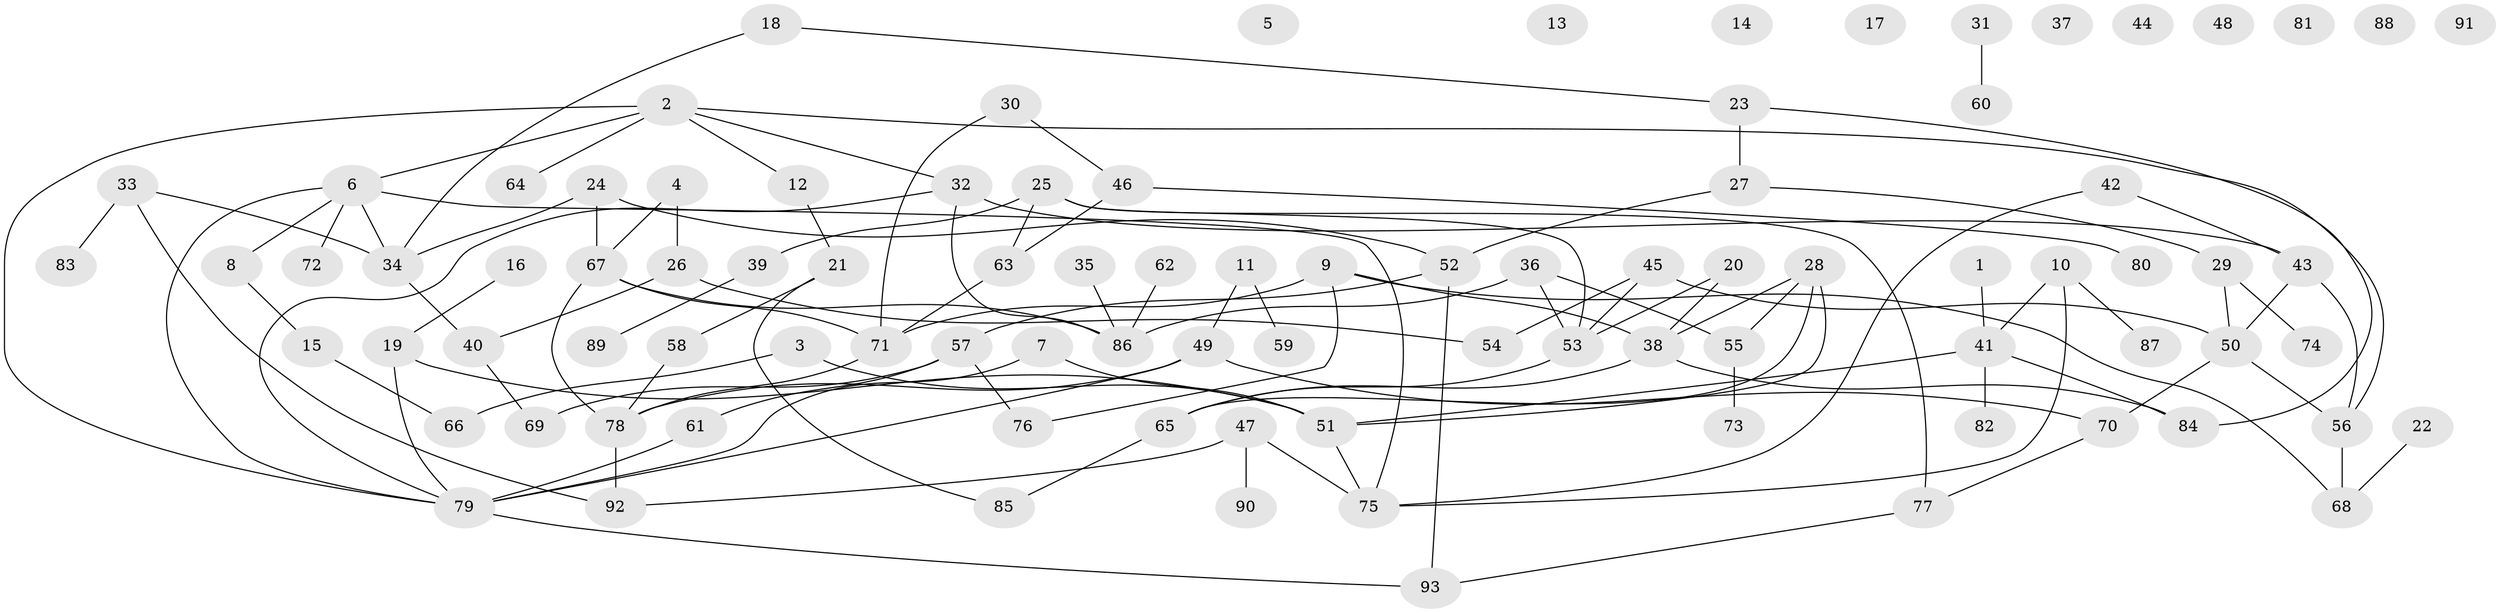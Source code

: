 // coarse degree distribution, {2: 0.20512820512820512, 14: 0.02564102564102564, 3: 0.05128205128205128, 0: 0.28205128205128205, 5: 0.10256410256410256, 7: 0.05128205128205128, 8: 0.02564102564102564, 1: 0.1282051282051282, 4: 0.05128205128205128, 11: 0.02564102564102564, 6: 0.05128205128205128}
// Generated by graph-tools (version 1.1) at 2025/16/03/04/25 18:16:36]
// undirected, 93 vertices, 119 edges
graph export_dot {
graph [start="1"]
  node [color=gray90,style=filled];
  1;
  2;
  3;
  4;
  5;
  6;
  7;
  8;
  9;
  10;
  11;
  12;
  13;
  14;
  15;
  16;
  17;
  18;
  19;
  20;
  21;
  22;
  23;
  24;
  25;
  26;
  27;
  28;
  29;
  30;
  31;
  32;
  33;
  34;
  35;
  36;
  37;
  38;
  39;
  40;
  41;
  42;
  43;
  44;
  45;
  46;
  47;
  48;
  49;
  50;
  51;
  52;
  53;
  54;
  55;
  56;
  57;
  58;
  59;
  60;
  61;
  62;
  63;
  64;
  65;
  66;
  67;
  68;
  69;
  70;
  71;
  72;
  73;
  74;
  75;
  76;
  77;
  78;
  79;
  80;
  81;
  82;
  83;
  84;
  85;
  86;
  87;
  88;
  89;
  90;
  91;
  92;
  93;
  1 -- 41;
  2 -- 6;
  2 -- 12;
  2 -- 32;
  2 -- 56;
  2 -- 64;
  2 -- 79;
  3 -- 51;
  3 -- 66;
  4 -- 26;
  4 -- 67;
  6 -- 8;
  6 -- 34;
  6 -- 72;
  6 -- 75;
  6 -- 79;
  7 -- 51;
  7 -- 79;
  8 -- 15;
  9 -- 38;
  9 -- 68;
  9 -- 71;
  9 -- 76;
  10 -- 41;
  10 -- 75;
  10 -- 87;
  11 -- 49;
  11 -- 59;
  12 -- 21;
  15 -- 66;
  16 -- 19;
  18 -- 23;
  18 -- 34;
  19 -- 51;
  19 -- 79;
  20 -- 38;
  20 -- 53;
  21 -- 58;
  21 -- 85;
  22 -- 68;
  23 -- 27;
  23 -- 84;
  24 -- 34;
  24 -- 52;
  24 -- 67;
  25 -- 39;
  25 -- 53;
  25 -- 63;
  25 -- 77;
  26 -- 40;
  26 -- 54;
  27 -- 29;
  27 -- 52;
  28 -- 38;
  28 -- 51;
  28 -- 55;
  28 -- 65;
  29 -- 50;
  29 -- 74;
  30 -- 46;
  30 -- 71;
  31 -- 60;
  32 -- 43;
  32 -- 79;
  32 -- 86;
  33 -- 34;
  33 -- 83;
  33 -- 92;
  34 -- 40;
  35 -- 86;
  36 -- 53;
  36 -- 55;
  36 -- 86;
  38 -- 65;
  38 -- 84;
  39 -- 89;
  40 -- 69;
  41 -- 51;
  41 -- 82;
  41 -- 84;
  42 -- 43;
  42 -- 75;
  43 -- 50;
  43 -- 56;
  45 -- 50;
  45 -- 53;
  45 -- 54;
  46 -- 63;
  46 -- 80;
  47 -- 75;
  47 -- 90;
  47 -- 92;
  49 -- 70;
  49 -- 78;
  49 -- 79;
  50 -- 56;
  50 -- 70;
  51 -- 75;
  52 -- 57;
  52 -- 93;
  53 -- 65;
  55 -- 73;
  56 -- 68;
  57 -- 61;
  57 -- 69;
  57 -- 76;
  58 -- 78;
  61 -- 79;
  62 -- 86;
  63 -- 71;
  65 -- 85;
  67 -- 71;
  67 -- 78;
  67 -- 86;
  70 -- 77;
  71 -- 78;
  77 -- 93;
  78 -- 92;
  79 -- 93;
}
